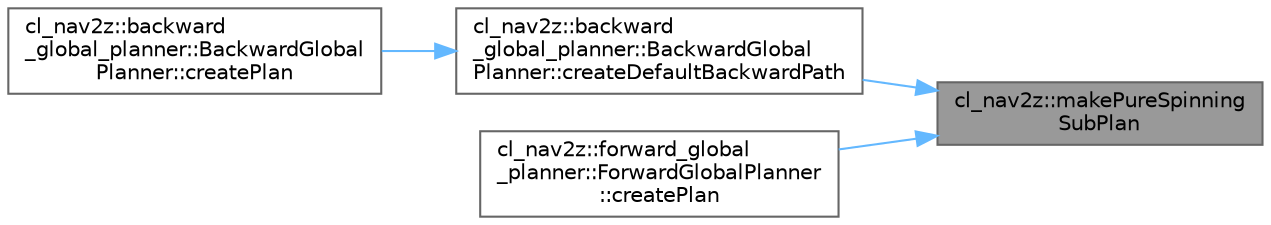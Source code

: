 digraph "cl_nav2z::makePureSpinningSubPlan"
{
 // LATEX_PDF_SIZE
  bgcolor="transparent";
  edge [fontname=Helvetica,fontsize=10,labelfontname=Helvetica,labelfontsize=10];
  node [fontname=Helvetica,fontsize=10,shape=box,height=0.2,width=0.4];
  rankdir="RL";
  Node1 [label="cl_nav2z::makePureSpinning\lSubPlan",height=0.2,width=0.4,color="gray40", fillcolor="grey60", style="filled", fontcolor="black",tooltip=" "];
  Node1 -> Node2 [dir="back",color="steelblue1",style="solid"];
  Node2 [label="cl_nav2z::backward\l_global_planner::BackwardGlobal\lPlanner::createDefaultBackwardPath",height=0.2,width=0.4,color="grey40", fillcolor="white", style="filled",URL="$classcl__nav2z_1_1backward__global__planner_1_1BackwardGlobalPlanner.html#aed93f24125fdb05b459b1a3c816c50f4",tooltip=" "];
  Node2 -> Node3 [dir="back",color="steelblue1",style="solid"];
  Node3 [label="cl_nav2z::backward\l_global_planner::BackwardGlobal\lPlanner::createPlan",height=0.2,width=0.4,color="grey40", fillcolor="white", style="filled",URL="$classcl__nav2z_1_1backward__global__planner_1_1BackwardGlobalPlanner.html#a32b90dedbce006c094aeaeff06469ee4",tooltip="Method create the plan from a starting and ending goal."];
  Node1 -> Node4 [dir="back",color="steelblue1",style="solid"];
  Node4 [label="cl_nav2z::forward_global\l_planner::ForwardGlobalPlanner\l::createPlan",height=0.2,width=0.4,color="grey40", fillcolor="white", style="filled",URL="$classcl__nav2z_1_1forward__global__planner_1_1ForwardGlobalPlanner.html#ad2f5fc29b15cc1b7b4380d4794a80b8f",tooltip="Method create the plan from a starting and ending goal."];
}

